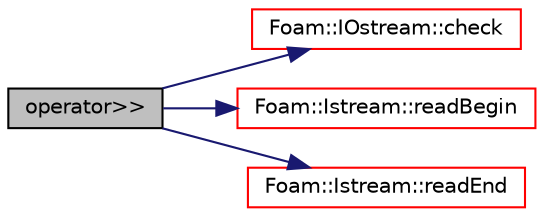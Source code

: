 digraph "operator&gt;&gt;"
{
  bgcolor="transparent";
  edge [fontname="Helvetica",fontsize="10",labelfontname="Helvetica",labelfontsize="10"];
  node [fontname="Helvetica",fontsize="10",shape=record];
  rankdir="LR";
  Node1 [label="operator\>\>",height=0.2,width=0.4,color="black", fillcolor="grey75", style="filled", fontcolor="black"];
  Node1 -> Node2 [color="midnightblue",fontsize="10",style="solid",fontname="Helvetica"];
  Node2 [label="Foam::IOstream::check",height=0.2,width=0.4,color="red",URL="$a01201.html#af85c845c01b78192c2f5302a271d153d",tooltip="Check IOstream status for given operation. "];
  Node1 -> Node3 [color="midnightblue",fontsize="10",style="solid",fontname="Helvetica"];
  Node3 [label="Foam::Istream::readBegin",height=0.2,width=0.4,color="red",URL="$a01215.html#a0f770b511770a752d65282976e8a8078"];
  Node1 -> Node4 [color="midnightblue",fontsize="10",style="solid",fontname="Helvetica"];
  Node4 [label="Foam::Istream::readEnd",height=0.2,width=0.4,color="red",URL="$a01215.html#a092d231ce97840ca80cad9b0e98acbb8"];
}
